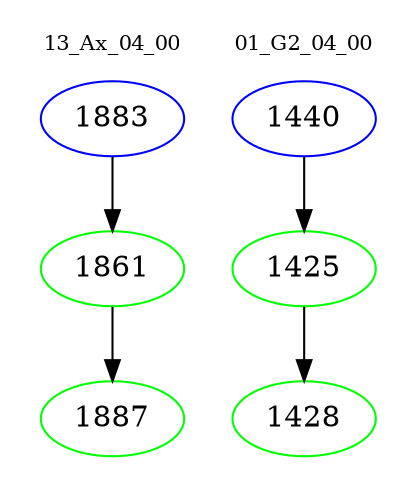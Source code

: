 digraph{
subgraph cluster_0 {
color = white
label = "13_Ax_04_00";
fontsize=10;
T0_1883 [label="1883", color="blue"]
T0_1883 -> T0_1861 [color="black"]
T0_1861 [label="1861", color="green"]
T0_1861 -> T0_1887 [color="black"]
T0_1887 [label="1887", color="green"]
}
subgraph cluster_1 {
color = white
label = "01_G2_04_00";
fontsize=10;
T1_1440 [label="1440", color="blue"]
T1_1440 -> T1_1425 [color="black"]
T1_1425 [label="1425", color="green"]
T1_1425 -> T1_1428 [color="black"]
T1_1428 [label="1428", color="green"]
}
}
